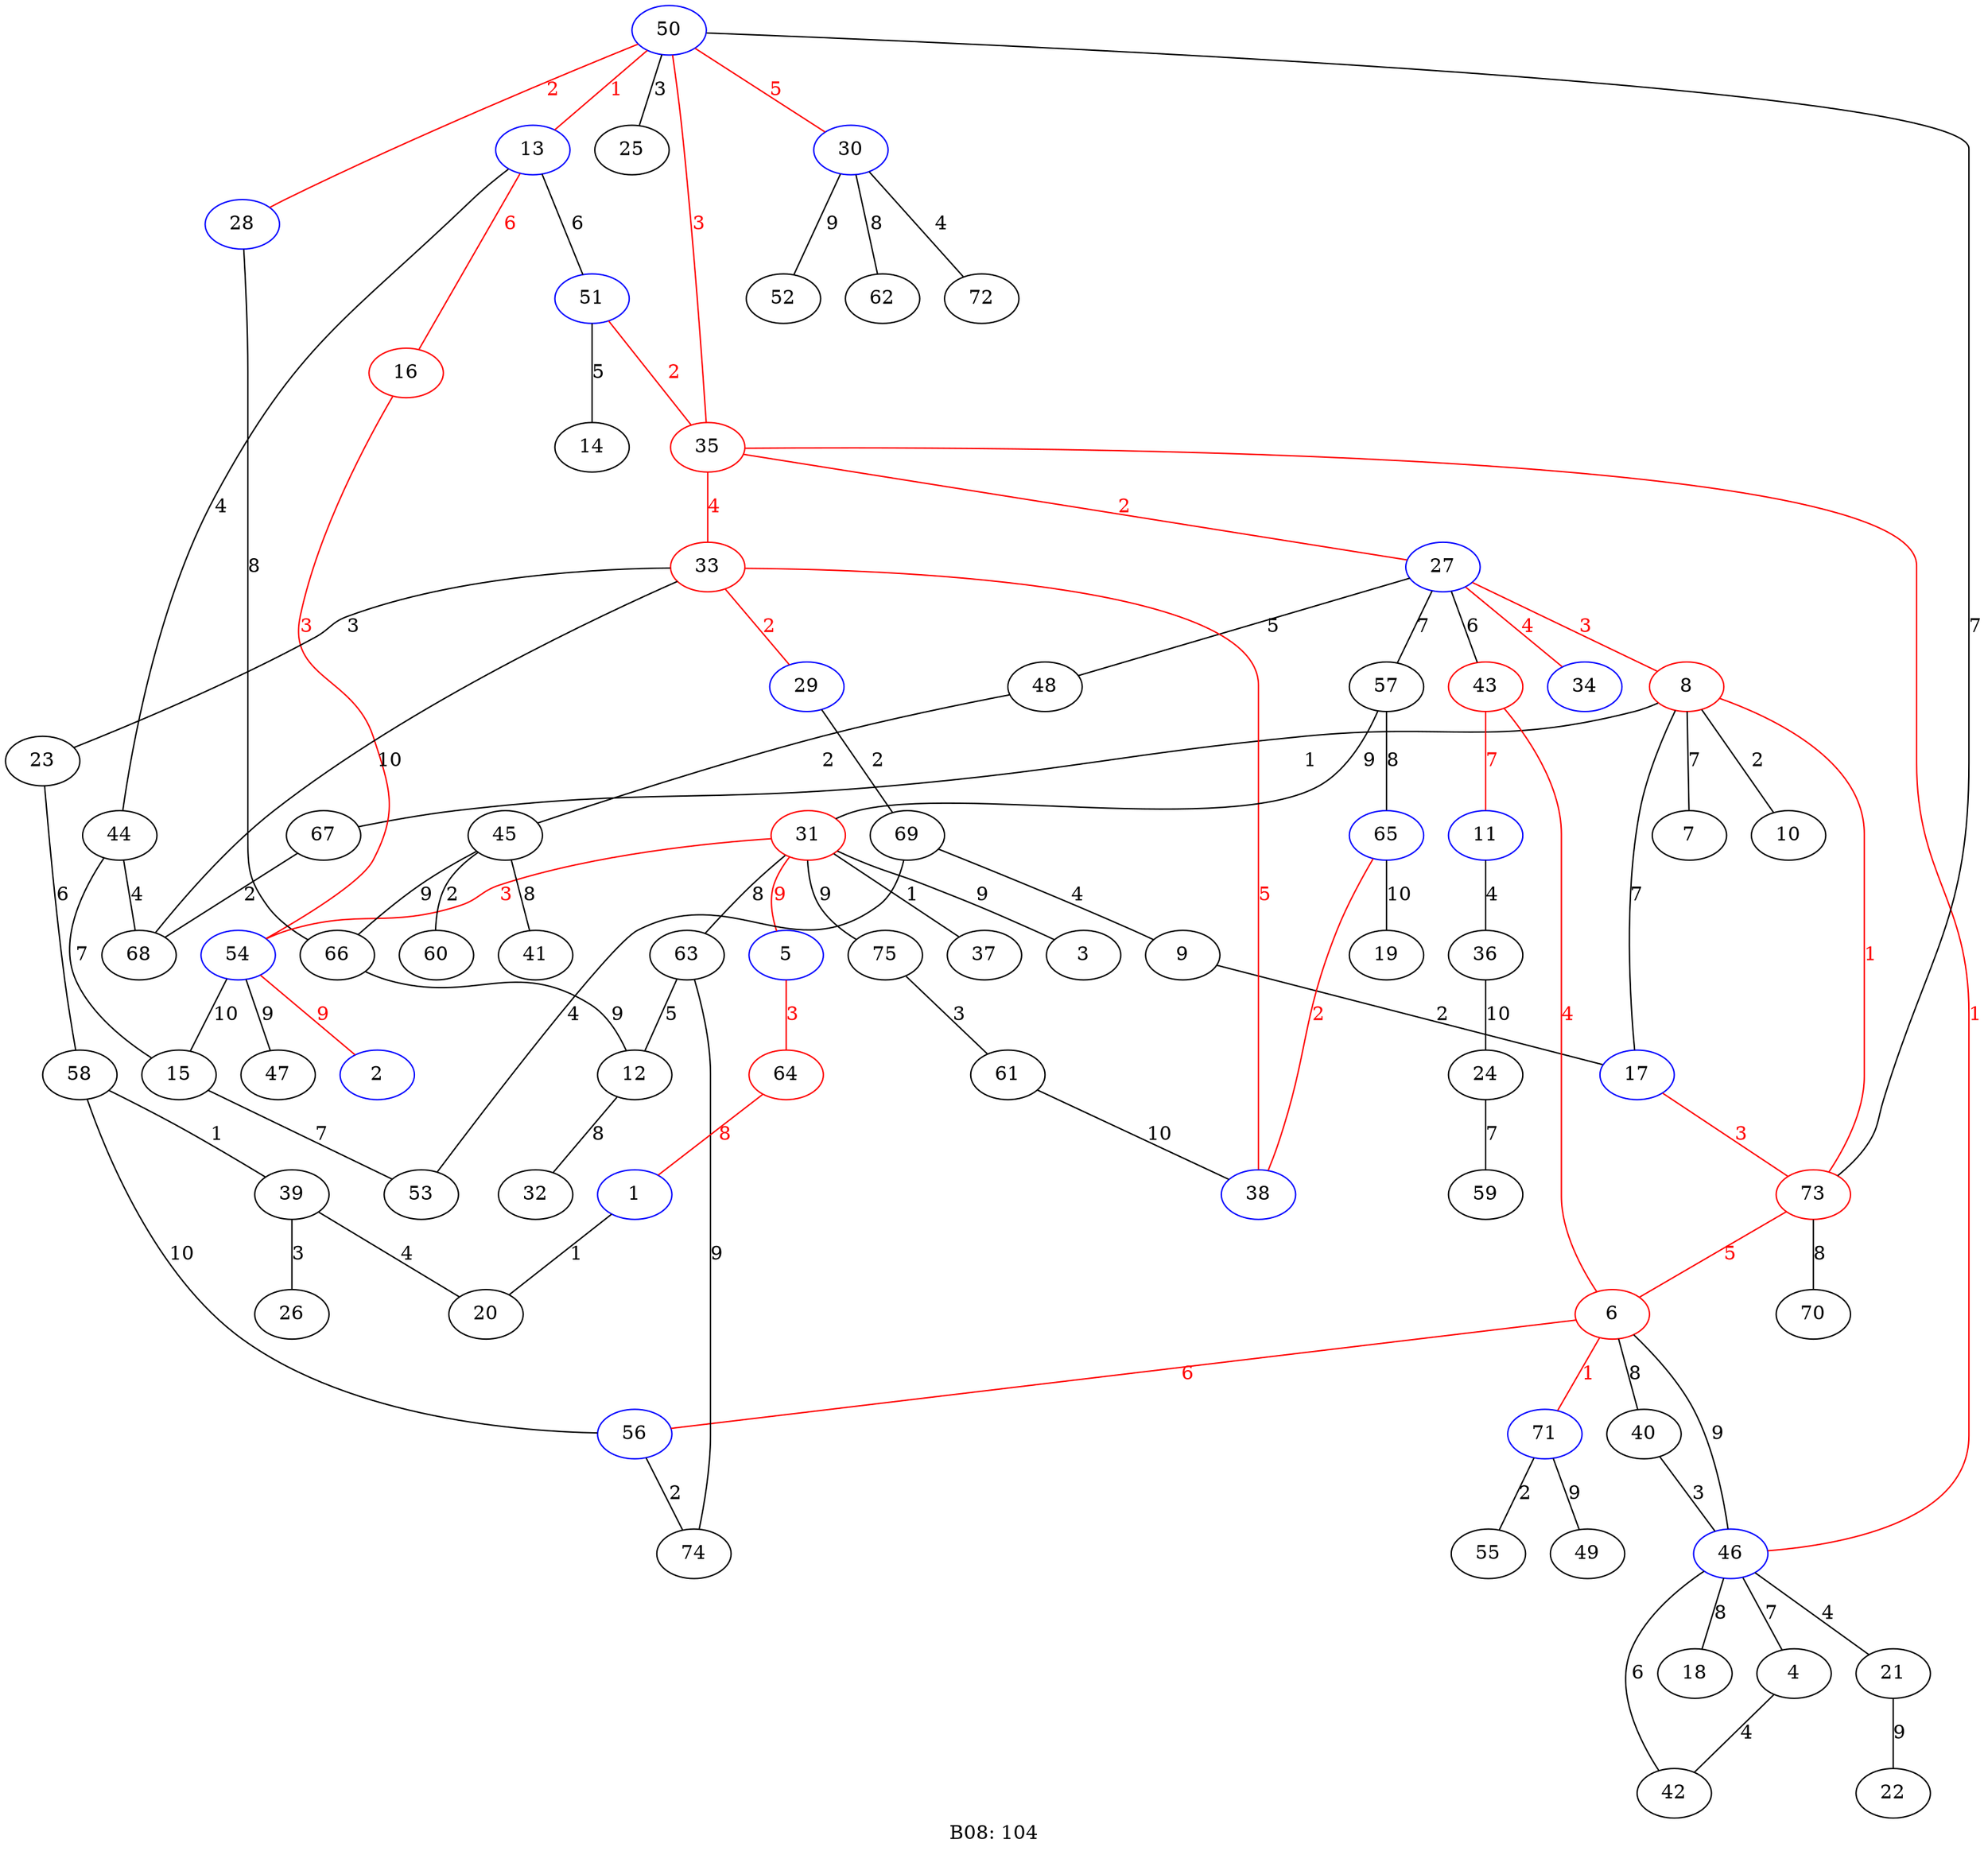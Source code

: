 strict graph G {
  label="B08: 104";
  1 [ color="blue" ];
  2 [ color="blue" ];
  3 [ ];
  4 [ ];
  5 [ color="blue" ];
  6 [ color="red" ];
  7 [ ];
  8 [ color="red" ];
  9 [ ];
  10 [ ];
  11 [ color="blue" ];
  12 [ ];
  13 [ color="blue" ];
  14 [ ];
  15 [ ];
  16 [ color="red" ];
  17 [ color="blue" ];
  18 [ ];
  19 [ ];
  20 [ ];
  21 [ ];
  22 [ ];
  23 [ ];
  24 [ ];
  25 [ ];
  26 [ ];
  27 [ color="blue" ];
  28 [ color="blue" ];
  29 [ color="blue" ];
  30 [ color="blue" ];
  31 [ color="red" ];
  32 [ ];
  33 [ color="red" ];
  34 [ color="blue" ];
  35 [ color="red" ];
  36 [ ];
  37 [ ];
  38 [ color="blue" ];
  39 [ ];
  40 [ ];
  41 [ ];
  42 [ ];
  43 [ color="red" ];
  44 [ ];
  45 [ ];
  46 [ color="blue" ];
  47 [ ];
  48 [ ];
  49 [ ];
  50 [ color="blue" ];
  51 [ color="blue" ];
  52 [ ];
  53 [ ];
  54 [ color="blue" ];
  55 [ ];
  56 [ color="blue" ];
  57 [ ];
  58 [ ];
  59 [ ];
  60 [ ];
  61 [ ];
  62 [ ];
  63 [ ];
  64 [ color="red" ];
  65 [ color="blue" ];
  66 [ ];
  67 [ ];
  68 [ ];
  69 [ ];
  70 [ ];
  71 [ color="blue" ];
  72 [ ];
  73 [ color="red" ];
  74 [ ];
  75 [ ];
  1 -- 20 [ label="1" ];
  4 -- 42 [ label="4" ];
  5 -- 64 [ color="red" fontcolor="red" label="3" ];
  6 -- 40 [ label="8" ];
  6 -- 56 [ color="red" fontcolor="red" label="6" ];
  6 -- 71 [ color="red" fontcolor="red" label="1" ];
  8 -- 7 [ label="7" ];
  8 -- 10 [ label="2" ];
  8 -- 17 [ label="7" ];
  8 -- 67 [ label="1" ];
  8 -- 73 [ color="red" fontcolor="red" label="1" ];
  9 -- 17 [ label="2" ];
  11 -- 36 [ label="4" ];
  12 -- 32 [ label="8" ];
  13 -- 16 [ color="red" fontcolor="red" label="6" ];
  13 -- 44 [ label="4" ];
  13 -- 51 [ label="6" ];
  15 -- 53 [ label="7" ];
  16 -- 54 [ color="red" fontcolor="red" label="3" ];
  17 -- 73 [ color="red" fontcolor="red" label="3" ];
  21 -- 22 [ label="9" ];
  23 -- 58 [ label="6" ];
  24 -- 59 [ label="7" ];
  27 -- 8 [ color="red" fontcolor="red" label="3" ];
  27 -- 34 [ color="red" fontcolor="red" label="4" ];
  27 -- 43 [ label="6" ];
  27 -- 48 [ label="5" ];
  27 -- 57 [ label="7" ];
  28 -- 66 [ label="8" ];
  29 -- 69 [ label="2" ];
  30 -- 52 [ label="9" ];
  30 -- 62 [ label="8" ];
  30 -- 72 [ label="4" ];
  31 -- 3 [ label="9" ];
  31 -- 5 [ color="red" fontcolor="red" label="9" ];
  31 -- 37 [ label="1" ];
  31 -- 54 [ color="red" fontcolor="red" label="3" ];
  31 -- 63 [ label="8" ];
  31 -- 75 [ label="9" ];
  33 -- 23 [ label="3" ];
  33 -- 29 [ color="red" fontcolor="red" label="2" ];
  33 -- 38 [ color="red" fontcolor="red" label="5" ];
  33 -- 68 [ label="10" ];
  35 -- 27 [ color="red" fontcolor="red" label="2" ];
  35 -- 33 [ color="red" fontcolor="red" label="4" ];
  35 -- 46 [ color="red" fontcolor="red" label="1" ];
  35 -- 50 [ color="red" fontcolor="red" label="3" ];
  36 -- 24 [ label="10" ];
  39 -- 20 [ label="4" ];
  39 -- 26 [ label="3" ];
  40 -- 46 [ label="3" ];
  43 -- 6 [ color="red" fontcolor="red" label="4" ];
  43 -- 11 [ color="red" fontcolor="red" label="7" ];
  44 -- 15 [ label="7" ];
  44 -- 68 [ label="4" ];
  45 -- 41 [ label="8" ];
  45 -- 60 [ label="2" ];
  45 -- 66 [ label="9" ];
  46 -- 4 [ label="7" ];
  46 -- 6 [ label="9" ];
  46 -- 18 [ label="8" ];
  46 -- 21 [ label="4" ];
  46 -- 42 [ label="6" ];
  48 -- 45 [ label="2" ];
  50 -- 13 [ color="red" fontcolor="red" label="1" ];
  50 -- 25 [ label="3" ];
  50 -- 28 [ color="red" fontcolor="red" label="2" ];
  50 -- 30 [ color="red" fontcolor="red" label="5" ];
  50 -- 73 [ label="7" ];
  51 -- 14 [ label="5" ];
  51 -- 35 [ color="red" fontcolor="red" label="2" ];
  54 -- 2 [ color="red" fontcolor="red" label="9" ];
  54 -- 15 [ label="10" ];
  54 -- 47 [ label="9" ];
  56 -- 74 [ label="2" ];
  57 -- 31 [ label="9" ];
  57 -- 65 [ label="8" ];
  58 -- 39 [ label="1" ];
  58 -- 56 [ label="10" ];
  61 -- 38 [ label="10" ];
  63 -- 12 [ label="5" ];
  63 -- 74 [ label="9" ];
  64 -- 1 [ color="red" fontcolor="red" label="8" ];
  65 -- 19 [ label="10" ];
  65 -- 38 [ color="red" fontcolor="red" label="2" ];
  66 -- 12 [ label="9" ];
  67 -- 68 [ label="2" ];
  69 -- 9 [ label="4" ];
  69 -- 53 [ label="4" ];
  71 -- 49 [ label="9" ];
  71 -- 55 [ label="2" ];
  73 -- 6 [ color="red" fontcolor="red" label="5" ];
  73 -- 70 [ label="8" ];
  75 -- 61 [ label="3" ];
}
